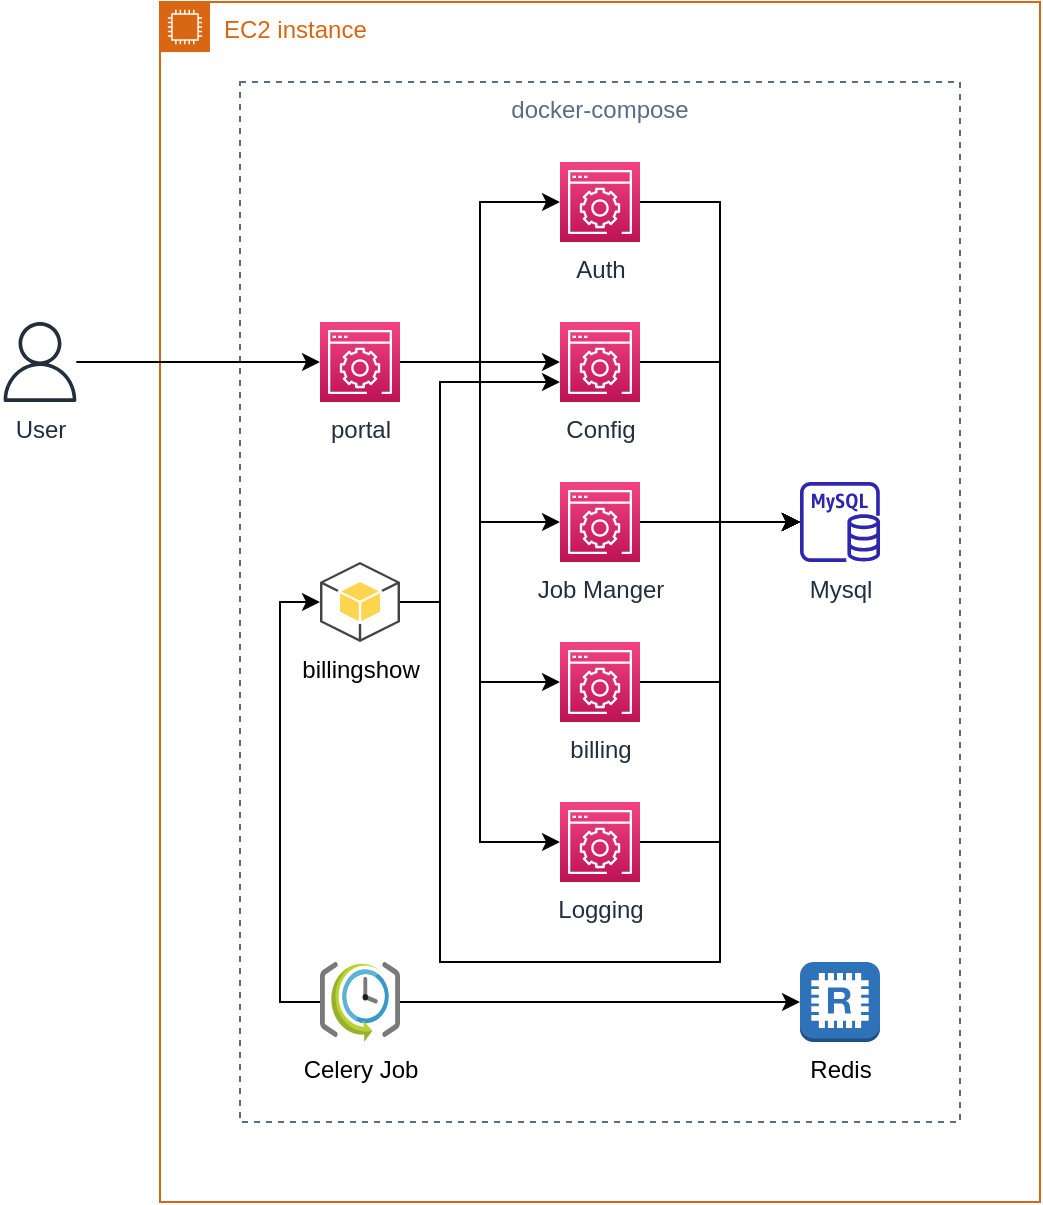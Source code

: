 <mxfile version="19.0.3" type="github">
  <diagram id="NeP4MCD0ylRsNIsM_wMx" name="Page-1">
    <mxGraphModel dx="1051" dy="619" grid="1" gridSize="10" guides="1" tooltips="1" connect="1" arrows="1" fold="1" page="1" pageScale="1" pageWidth="827" pageHeight="1169" math="0" shadow="0">
      <root>
        <mxCell id="0" />
        <mxCell id="1" parent="0" />
        <mxCell id="NiAWh9aWZw4LFPSC6ZZG-1" value="EC2 instance" style="points=[[0,0],[0.25,0],[0.5,0],[0.75,0],[1,0],[1,0.25],[1,0.5],[1,0.75],[1,1],[0.75,1],[0.5,1],[0.25,1],[0,1],[0,0.75],[0,0.5],[0,0.25]];outlineConnect=0;gradientColor=none;html=1;whiteSpace=wrap;fontSize=12;fontStyle=0;container=1;pointerEvents=0;collapsible=0;recursiveResize=0;shape=mxgraph.aws4.group;grIcon=mxgraph.aws4.group_ec2_instance_contents;strokeColor=#D86613;fillColor=none;verticalAlign=top;align=left;spacingLeft=30;fontColor=#D86613;dashed=0;" parent="1" vertex="1">
          <mxGeometry x="120" y="120" width="440" height="600" as="geometry" />
        </mxCell>
        <mxCell id="NiAWh9aWZw4LFPSC6ZZG-2" value="docker-compose" style="fillColor=none;strokeColor=#5A6C86;dashed=1;verticalAlign=top;fontStyle=0;fontColor=#5A6C86;" parent="NiAWh9aWZw4LFPSC6ZZG-1" vertex="1">
          <mxGeometry x="40" y="40" width="360" height="520" as="geometry" />
        </mxCell>
        <mxCell id="NiAWh9aWZw4LFPSC6ZZG-4" value="Mysql" style="sketch=0;outlineConnect=0;fontColor=#232F3E;gradientColor=none;fillColor=#2E27AD;strokeColor=none;dashed=0;verticalLabelPosition=bottom;verticalAlign=top;align=center;html=1;fontSize=12;fontStyle=0;pointerEvents=1;shape=mxgraph.aws4.rds_mysql_instance;" parent="NiAWh9aWZw4LFPSC6ZZG-1" vertex="1">
          <mxGeometry x="320" y="240" width="40" height="40" as="geometry" />
        </mxCell>
        <mxCell id="NiAWh9aWZw4LFPSC6ZZG-11" style="edgeStyle=orthogonalEdgeStyle;rounded=0;orthogonalLoop=1;jettySize=auto;html=1;entryX=0;entryY=0.5;entryDx=0;entryDy=0;entryPerimeter=0;startArrow=none;startFill=0;" parent="NiAWh9aWZw4LFPSC6ZZG-1" source="NiAWh9aWZw4LFPSC6ZZG-3" target="NiAWh9aWZw4LFPSC6ZZG-9" edge="1">
          <mxGeometry relative="1" as="geometry">
            <Array as="points">
              <mxPoint x="160" y="180" />
              <mxPoint x="160" y="100" />
            </Array>
          </mxGeometry>
        </mxCell>
        <mxCell id="NiAWh9aWZw4LFPSC6ZZG-12" style="edgeStyle=orthogonalEdgeStyle;rounded=0;orthogonalLoop=1;jettySize=auto;html=1;startArrow=none;" parent="NiAWh9aWZw4LFPSC6ZZG-1" source="NiAWh9aWZw4LFPSC6ZZG-18" target="NiAWh9aWZw4LFPSC6ZZG-4" edge="1">
          <mxGeometry relative="1" as="geometry">
            <Array as="points">
              <mxPoint x="280" y="180" />
              <mxPoint x="280" y="260" />
            </Array>
          </mxGeometry>
        </mxCell>
        <mxCell id="NiAWh9aWZw4LFPSC6ZZG-21" style="edgeStyle=orthogonalEdgeStyle;rounded=0;orthogonalLoop=1;jettySize=auto;html=1;entryX=0;entryY=0.5;entryDx=0;entryDy=0;entryPerimeter=0;startArrow=none;startFill=0;endArrow=classic;endFill=1;" parent="NiAWh9aWZw4LFPSC6ZZG-1" source="NiAWh9aWZw4LFPSC6ZZG-3" target="NiAWh9aWZw4LFPSC6ZZG-20" edge="1">
          <mxGeometry relative="1" as="geometry" />
        </mxCell>
        <mxCell id="NiAWh9aWZw4LFPSC6ZZG-29" style="edgeStyle=orthogonalEdgeStyle;rounded=0;orthogonalLoop=1;jettySize=auto;html=1;entryX=0;entryY=0.5;entryDx=0;entryDy=0;entryPerimeter=0;startArrow=none;startFill=0;endArrow=classic;endFill=1;" parent="NiAWh9aWZw4LFPSC6ZZG-1" source="NiAWh9aWZw4LFPSC6ZZG-3" target="NiAWh9aWZw4LFPSC6ZZG-28" edge="1">
          <mxGeometry relative="1" as="geometry" />
        </mxCell>
        <mxCell id="NiAWh9aWZw4LFPSC6ZZG-33" style="edgeStyle=orthogonalEdgeStyle;rounded=0;orthogonalLoop=1;jettySize=auto;html=1;entryX=0;entryY=0.5;entryDx=0;entryDy=0;entryPerimeter=0;startArrow=none;startFill=0;endArrow=classic;endFill=1;" parent="NiAWh9aWZw4LFPSC6ZZG-1" source="NiAWh9aWZw4LFPSC6ZZG-3" target="NiAWh9aWZw4LFPSC6ZZG-32" edge="1">
          <mxGeometry relative="1" as="geometry" />
        </mxCell>
        <mxCell id="NiAWh9aWZw4LFPSC6ZZG-3" value="portal" style="sketch=0;points=[[0,0,0],[0.25,0,0],[0.5,0,0],[0.75,0,0],[1,0,0],[0,1,0],[0.25,1,0],[0.5,1,0],[0.75,1,0],[1,1,0],[0,0.25,0],[0,0.5,0],[0,0.75,0],[1,0.25,0],[1,0.5,0],[1,0.75,0]];points=[[0,0,0],[0.25,0,0],[0.5,0,0],[0.75,0,0],[1,0,0],[0,1,0],[0.25,1,0],[0.5,1,0],[0.75,1,0],[1,1,0],[0,0.25,0],[0,0.5,0],[0,0.75,0],[1,0.25,0],[1,0.5,0],[1,0.75,0]];outlineConnect=0;fontColor=#232F3E;gradientColor=#F34482;gradientDirection=north;fillColor=#BC1356;strokeColor=#ffffff;dashed=0;verticalLabelPosition=bottom;verticalAlign=top;align=center;html=1;fontSize=12;fontStyle=0;shape=mxgraph.aws4.resourceIcon;resIcon=mxgraph.aws4.management_console;" parent="NiAWh9aWZw4LFPSC6ZZG-1" vertex="1">
          <mxGeometry x="80" y="160" width="40" height="40" as="geometry" />
        </mxCell>
        <mxCell id="NiAWh9aWZw4LFPSC6ZZG-24" style="edgeStyle=orthogonalEdgeStyle;rounded=0;orthogonalLoop=1;jettySize=auto;html=1;entryX=0;entryY=0.5;entryDx=0;entryDy=0;entryPerimeter=0;startArrow=none;startFill=0;endArrow=classic;endFill=1;" parent="NiAWh9aWZw4LFPSC6ZZG-1" source="NiAWh9aWZw4LFPSC6ZZG-7" target="NiAWh9aWZw4LFPSC6ZZG-16" edge="1">
          <mxGeometry relative="1" as="geometry">
            <Array as="points">
              <mxPoint x="60" y="500" />
              <mxPoint x="60" y="300" />
            </Array>
          </mxGeometry>
        </mxCell>
        <mxCell id="NiAWh9aWZw4LFPSC6ZZG-27" style="edgeStyle=orthogonalEdgeStyle;orthogonalLoop=1;jettySize=auto;html=1;entryX=0;entryY=0.5;entryDx=0;entryDy=0;entryPerimeter=0;startArrow=none;startFill=0;endArrow=classic;endFill=1;rounded=0;" parent="NiAWh9aWZw4LFPSC6ZZG-1" source="NiAWh9aWZw4LFPSC6ZZG-7" target="NiAWh9aWZw4LFPSC6ZZG-26" edge="1">
          <mxGeometry relative="1" as="geometry">
            <Array as="points">
              <mxPoint x="150" y="500" />
              <mxPoint x="150" y="500" />
            </Array>
          </mxGeometry>
        </mxCell>
        <mxCell id="NiAWh9aWZw4LFPSC6ZZG-7" value="Celery Job" style="sketch=0;html=1;points=[];align=center;image;fontSize=12;image=img/lib/mscae/SchedulerJobCollection.svg;" parent="NiAWh9aWZw4LFPSC6ZZG-1" vertex="1">
          <mxGeometry x="80" y="480" width="40" height="40" as="geometry" />
        </mxCell>
        <mxCell id="NiAWh9aWZw4LFPSC6ZZG-15" style="edgeStyle=orthogonalEdgeStyle;rounded=0;orthogonalLoop=1;jettySize=auto;html=1;startArrow=none;startFill=0;" parent="NiAWh9aWZw4LFPSC6ZZG-1" source="NiAWh9aWZw4LFPSC6ZZG-9" target="NiAWh9aWZw4LFPSC6ZZG-4" edge="1">
          <mxGeometry relative="1" as="geometry">
            <Array as="points">
              <mxPoint x="280" y="100" />
              <mxPoint x="280" y="260" />
            </Array>
          </mxGeometry>
        </mxCell>
        <mxCell id="NiAWh9aWZw4LFPSC6ZZG-9" value="Auth" style="sketch=0;points=[[0,0,0],[0.25,0,0],[0.5,0,0],[0.75,0,0],[1,0,0],[0,1,0],[0.25,1,0],[0.5,1,0],[0.75,1,0],[1,1,0],[0,0.25,0],[0,0.5,0],[0,0.75,0],[1,0.25,0],[1,0.5,0],[1,0.75,0]];points=[[0,0,0],[0.25,0,0],[0.5,0,0],[0.75,0,0],[1,0,0],[0,1,0],[0.25,1,0],[0.5,1,0],[0.75,1,0],[1,1,0],[0,0.25,0],[0,0.5,0],[0,0.75,0],[1,0.25,0],[1,0.5,0],[1,0.75,0]];outlineConnect=0;fontColor=#232F3E;gradientColor=#F34482;gradientDirection=north;fillColor=#BC1356;strokeColor=#ffffff;dashed=0;verticalLabelPosition=bottom;verticalAlign=top;align=center;html=1;fontSize=12;fontStyle=0;shape=mxgraph.aws4.resourceIcon;resIcon=mxgraph.aws4.management_console;" parent="NiAWh9aWZw4LFPSC6ZZG-1" vertex="1">
          <mxGeometry x="200" y="80" width="40" height="40" as="geometry" />
        </mxCell>
        <mxCell id="NiAWh9aWZw4LFPSC6ZZG-25" style="edgeStyle=orthogonalEdgeStyle;rounded=0;orthogonalLoop=1;jettySize=auto;html=1;startArrow=none;startFill=0;endArrow=classic;endFill=1;" parent="NiAWh9aWZw4LFPSC6ZZG-1" source="NiAWh9aWZw4LFPSC6ZZG-16" target="NiAWh9aWZw4LFPSC6ZZG-4" edge="1">
          <mxGeometry relative="1" as="geometry">
            <Array as="points">
              <mxPoint x="140" y="300" />
              <mxPoint x="140" y="480" />
              <mxPoint x="280" y="480" />
              <mxPoint x="280" y="260" />
            </Array>
          </mxGeometry>
        </mxCell>
        <mxCell id="NiAWh9aWZw4LFPSC6ZZG-16" value="billingshow" style="outlineConnect=0;dashed=0;verticalLabelPosition=bottom;verticalAlign=top;align=center;html=1;shape=mxgraph.aws3.android;fillColor=#FFD44F;gradientColor=none;" parent="NiAWh9aWZw4LFPSC6ZZG-1" vertex="1">
          <mxGeometry x="80" y="280" width="40" height="40" as="geometry" />
        </mxCell>
        <mxCell id="NiAWh9aWZw4LFPSC6ZZG-18" value="Config" style="sketch=0;points=[[0,0,0],[0.25,0,0],[0.5,0,0],[0.75,0,0],[1,0,0],[0,1,0],[0.25,1,0],[0.5,1,0],[0.75,1,0],[1,1,0],[0,0.25,0],[0,0.5,0],[0,0.75,0],[1,0.25,0],[1,0.5,0],[1,0.75,0]];points=[[0,0,0],[0.25,0,0],[0.5,0,0],[0.75,0,0],[1,0,0],[0,1,0],[0.25,1,0],[0.5,1,0],[0.75,1,0],[1,1,0],[0,0.25,0],[0,0.5,0],[0,0.75,0],[1,0.25,0],[1,0.5,0],[1,0.75,0]];outlineConnect=0;fontColor=#232F3E;gradientColor=#F34482;gradientDirection=north;fillColor=#BC1356;strokeColor=#ffffff;dashed=0;verticalLabelPosition=bottom;verticalAlign=top;align=center;html=1;fontSize=12;fontStyle=0;shape=mxgraph.aws4.resourceIcon;resIcon=mxgraph.aws4.management_console;" parent="NiAWh9aWZw4LFPSC6ZZG-1" vertex="1">
          <mxGeometry x="200" y="160" width="40" height="40" as="geometry" />
        </mxCell>
        <mxCell id="NiAWh9aWZw4LFPSC6ZZG-19" value="" style="edgeStyle=orthogonalEdgeStyle;rounded=0;orthogonalLoop=1;jettySize=auto;html=1;endArrow=classic;endFill=1;" parent="NiAWh9aWZw4LFPSC6ZZG-1" source="NiAWh9aWZw4LFPSC6ZZG-3" target="NiAWh9aWZw4LFPSC6ZZG-18" edge="1">
          <mxGeometry relative="1" as="geometry">
            <mxPoint x="240" y="300" as="sourcePoint" />
            <mxPoint x="440" y="300.1" as="targetPoint" />
          </mxGeometry>
        </mxCell>
        <mxCell id="NiAWh9aWZw4LFPSC6ZZG-22" style="edgeStyle=orthogonalEdgeStyle;rounded=0;orthogonalLoop=1;jettySize=auto;html=1;startArrow=none;startFill=0;endArrow=classic;endFill=1;" parent="NiAWh9aWZw4LFPSC6ZZG-1" source="NiAWh9aWZw4LFPSC6ZZG-20" target="NiAWh9aWZw4LFPSC6ZZG-4" edge="1">
          <mxGeometry relative="1" as="geometry">
            <Array as="points">
              <mxPoint x="280" y="260" />
              <mxPoint x="280" y="260" />
            </Array>
          </mxGeometry>
        </mxCell>
        <mxCell id="NiAWh9aWZw4LFPSC6ZZG-20" value="Job Manger" style="sketch=0;points=[[0,0,0],[0.25,0,0],[0.5,0,0],[0.75,0,0],[1,0,0],[0,1,0],[0.25,1,0],[0.5,1,0],[0.75,1,0],[1,1,0],[0,0.25,0],[0,0.5,0],[0,0.75,0],[1,0.25,0],[1,0.5,0],[1,0.75,0]];points=[[0,0,0],[0.25,0,0],[0.5,0,0],[0.75,0,0],[1,0,0],[0,1,0],[0.25,1,0],[0.5,1,0],[0.75,1,0],[1,1,0],[0,0.25,0],[0,0.5,0],[0,0.75,0],[1,0.25,0],[1,0.5,0],[1,0.75,0]];outlineConnect=0;fontColor=#232F3E;gradientColor=#F34482;gradientDirection=north;fillColor=#BC1356;strokeColor=#ffffff;dashed=0;verticalLabelPosition=bottom;verticalAlign=top;align=center;html=1;fontSize=12;fontStyle=0;shape=mxgraph.aws4.resourceIcon;resIcon=mxgraph.aws4.management_console;" parent="NiAWh9aWZw4LFPSC6ZZG-1" vertex="1">
          <mxGeometry x="200" y="240" width="40" height="40" as="geometry" />
        </mxCell>
        <mxCell id="NiAWh9aWZw4LFPSC6ZZG-26" value="Redis" style="outlineConnect=0;dashed=0;verticalLabelPosition=bottom;verticalAlign=top;align=center;html=1;shape=mxgraph.aws3.redis;fillColor=#2E73B8;gradientColor=none;" parent="NiAWh9aWZw4LFPSC6ZZG-1" vertex="1">
          <mxGeometry x="320" y="480" width="40" height="40" as="geometry" />
        </mxCell>
        <mxCell id="NiAWh9aWZw4LFPSC6ZZG-30" style="edgeStyle=orthogonalEdgeStyle;rounded=0;orthogonalLoop=1;jettySize=auto;html=1;startArrow=none;startFill=0;endArrow=classic;endFill=1;" parent="NiAWh9aWZw4LFPSC6ZZG-1" source="NiAWh9aWZw4LFPSC6ZZG-28" target="NiAWh9aWZw4LFPSC6ZZG-4" edge="1">
          <mxGeometry relative="1" as="geometry">
            <Array as="points">
              <mxPoint x="280" y="340" />
              <mxPoint x="280" y="260" />
            </Array>
          </mxGeometry>
        </mxCell>
        <mxCell id="NiAWh9aWZw4LFPSC6ZZG-28" value="billing" style="sketch=0;points=[[0,0,0],[0.25,0,0],[0.5,0,0],[0.75,0,0],[1,0,0],[0,1,0],[0.25,1,0],[0.5,1,0],[0.75,1,0],[1,1,0],[0,0.25,0],[0,0.5,0],[0,0.75,0],[1,0.25,0],[1,0.5,0],[1,0.75,0]];points=[[0,0,0],[0.25,0,0],[0.5,0,0],[0.75,0,0],[1,0,0],[0,1,0],[0.25,1,0],[0.5,1,0],[0.75,1,0],[1,1,0],[0,0.25,0],[0,0.5,0],[0,0.75,0],[1,0.25,0],[1,0.5,0],[1,0.75,0]];outlineConnect=0;fontColor=#232F3E;gradientColor=#F34482;gradientDirection=north;fillColor=#BC1356;strokeColor=#ffffff;dashed=0;verticalLabelPosition=bottom;verticalAlign=top;align=center;html=1;fontSize=12;fontStyle=0;shape=mxgraph.aws4.resourceIcon;resIcon=mxgraph.aws4.management_console;" parent="NiAWh9aWZw4LFPSC6ZZG-1" vertex="1">
          <mxGeometry x="200" y="320" width="40" height="40" as="geometry" />
        </mxCell>
        <mxCell id="NiAWh9aWZw4LFPSC6ZZG-34" style="edgeStyle=orthogonalEdgeStyle;rounded=0;orthogonalLoop=1;jettySize=auto;html=1;startArrow=none;startFill=0;endArrow=classic;endFill=1;" parent="NiAWh9aWZw4LFPSC6ZZG-1" source="NiAWh9aWZw4LFPSC6ZZG-32" target="NiAWh9aWZw4LFPSC6ZZG-4" edge="1">
          <mxGeometry relative="1" as="geometry">
            <Array as="points">
              <mxPoint x="280" y="420" />
              <mxPoint x="280" y="260" />
            </Array>
          </mxGeometry>
        </mxCell>
        <mxCell id="NiAWh9aWZw4LFPSC6ZZG-32" value="Logging" style="sketch=0;points=[[0,0,0],[0.25,0,0],[0.5,0,0],[0.75,0,0],[1,0,0],[0,1,0],[0.25,1,0],[0.5,1,0],[0.75,1,0],[1,1,0],[0,0.25,0],[0,0.5,0],[0,0.75,0],[1,0.25,0],[1,0.5,0],[1,0.75,0]];points=[[0,0,0],[0.25,0,0],[0.5,0,0],[0.75,0,0],[1,0,0],[0,1,0],[0.25,1,0],[0.5,1,0],[0.75,1,0],[1,1,0],[0,0.25,0],[0,0.5,0],[0,0.75,0],[1,0.25,0],[1,0.5,0],[1,0.75,0]];outlineConnect=0;fontColor=#232F3E;gradientColor=#F34482;gradientDirection=north;fillColor=#BC1356;strokeColor=#ffffff;dashed=0;verticalLabelPosition=bottom;verticalAlign=top;align=center;html=1;fontSize=12;fontStyle=0;shape=mxgraph.aws4.resourceIcon;resIcon=mxgraph.aws4.management_console;" parent="NiAWh9aWZw4LFPSC6ZZG-1" vertex="1">
          <mxGeometry x="200" y="400" width="40" height="40" as="geometry" />
        </mxCell>
        <mxCell id="NiAWh9aWZw4LFPSC6ZZG-10" style="edgeStyle=orthogonalEdgeStyle;rounded=0;orthogonalLoop=1;jettySize=auto;html=1;" parent="1" source="NiAWh9aWZw4LFPSC6ZZG-8" target="NiAWh9aWZw4LFPSC6ZZG-3" edge="1">
          <mxGeometry relative="1" as="geometry" />
        </mxCell>
        <mxCell id="NiAWh9aWZw4LFPSC6ZZG-8" value="User" style="sketch=0;outlineConnect=0;fontColor=#232F3E;gradientColor=none;fillColor=#232F3D;strokeColor=none;dashed=0;verticalLabelPosition=bottom;verticalAlign=top;align=center;html=1;fontSize=12;fontStyle=0;aspect=fixed;pointerEvents=1;shape=mxgraph.aws4.user;" parent="1" vertex="1">
          <mxGeometry x="40" y="280" width="40" height="40" as="geometry" />
        </mxCell>
        <mxCell id="NiAWh9aWZw4LFPSC6ZZG-31" style="edgeStyle=orthogonalEdgeStyle;rounded=0;orthogonalLoop=1;jettySize=auto;html=1;startArrow=none;startFill=0;endArrow=classic;endFill=1;" parent="1" source="NiAWh9aWZw4LFPSC6ZZG-16" edge="1">
          <mxGeometry relative="1" as="geometry">
            <mxPoint x="320" y="310" as="targetPoint" />
            <Array as="points">
              <mxPoint x="260" y="420" />
              <mxPoint x="260" y="310" />
            </Array>
          </mxGeometry>
        </mxCell>
      </root>
    </mxGraphModel>
  </diagram>
</mxfile>
